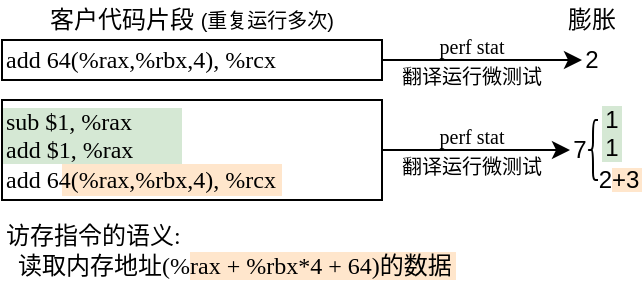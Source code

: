 <mxfile version="21.2.8" type="device">
  <diagram name="Page-1" id="1rrBglaB3LZoGl5ZTGws">
    <mxGraphModel dx="276" dy="174" grid="1" gridSize="10" guides="0" tooltips="1" connect="1" arrows="1" fold="1" page="1" pageScale="1" pageWidth="850" pageHeight="1100" math="0" shadow="0">
      <root>
        <mxCell id="0" />
        <mxCell id="1" parent="0" />
        <mxCell id="PWlss-yqlZrvm8QFaMVy-6" value="" style="rounded=0;whiteSpace=wrap;html=1;fillColor=#ffe6cc;strokeColor=none;" parent="1" vertex="1">
          <mxGeometry x="174" y="206" width="133" height="14" as="geometry" />
        </mxCell>
        <mxCell id="PWlss-yqlZrvm8QFaMVy-1" value="" style="rounded=0;whiteSpace=wrap;html=1;fillColor=#d5e8d4;strokeColor=none;" parent="1" vertex="1">
          <mxGeometry x="80" y="134" width="90" height="28" as="geometry" />
        </mxCell>
        <mxCell id="D6Ms4XIPVmdKDvfIZBXO-1" value="add 64(%rax,%rbx,4), %rcx" style="rounded=0;whiteSpace=wrap;html=1;fontFamily=mono;align=left;" parent="1" vertex="1">
          <mxGeometry x="80" y="100" width="190" height="20" as="geometry" />
        </mxCell>
        <mxCell id="D6Ms4XIPVmdKDvfIZBXO-3" value="客户代码片段&amp;nbsp;&lt;font style=&quot;font-size: 10px;&quot;&gt;(重复运行多次)&lt;/font&gt;" style="text;html=1;strokeColor=none;fillColor=none;align=center;verticalAlign=middle;whiteSpace=wrap;rounded=0;" parent="1" vertex="1">
          <mxGeometry x="80" y="80" width="190" height="20" as="geometry" />
        </mxCell>
        <mxCell id="D6Ms4XIPVmdKDvfIZBXO-4" value="膨胀" style="text;html=1;strokeColor=none;fillColor=none;align=center;verticalAlign=middle;whiteSpace=wrap;rounded=0;" parent="1" vertex="1">
          <mxGeometry x="350" y="80" width="50" height="20" as="geometry" />
        </mxCell>
        <mxCell id="D6Ms4XIPVmdKDvfIZBXO-6" value="" style="endArrow=classic;html=1;rounded=0;" parent="1" source="D6Ms4XIPVmdKDvfIZBXO-1" target="D6Ms4XIPVmdKDvfIZBXO-8" edge="1">
          <mxGeometry width="50" height="50" relative="1" as="geometry">
            <mxPoint x="330" y="150" as="sourcePoint" />
            <mxPoint x="370" y="110" as="targetPoint" />
          </mxGeometry>
        </mxCell>
        <mxCell id="D6Ms4XIPVmdKDvfIZBXO-7" value="&lt;font style=&quot;font-size: 10px;&quot; face=&quot;mono&quot;&gt;perf stat&lt;br style=&quot;border-color: var(--border-color);&quot;&gt;翻译运行微测试&lt;br&gt;&lt;/font&gt;" style="text;html=1;strokeColor=none;fillColor=none;align=center;verticalAlign=middle;whiteSpace=wrap;rounded=0;" parent="1" vertex="1">
          <mxGeometry x="270" y="95" width="90" height="30" as="geometry" />
        </mxCell>
        <mxCell id="D6Ms4XIPVmdKDvfIZBXO-8" value="2" style="text;html=1;strokeColor=none;fillColor=none;align=center;verticalAlign=middle;whiteSpace=wrap;rounded=0;" parent="1" vertex="1">
          <mxGeometry x="370" y="100" width="10" height="20" as="geometry" />
        </mxCell>
        <mxCell id="D6Ms4XIPVmdKDvfIZBXO-10" value="" style="endArrow=classic;html=1;rounded=0;" parent="1" source="D6Ms4XIPVmdKDvfIZBXO-9" target="D6Ms4XIPVmdKDvfIZBXO-12" edge="1">
          <mxGeometry width="50" height="50" relative="1" as="geometry">
            <mxPoint x="330" y="180" as="sourcePoint" />
            <mxPoint x="370" y="140" as="targetPoint" />
          </mxGeometry>
        </mxCell>
        <mxCell id="D6Ms4XIPVmdKDvfIZBXO-11" value="&lt;font style=&quot;font-size: 10px;&quot; face=&quot;mono&quot;&gt;perf stat&lt;br style=&quot;border-color: var(--border-color);&quot;&gt;翻译运行微测试&lt;br&gt;&lt;/font&gt;" style="text;html=1;strokeColor=none;fillColor=none;align=center;verticalAlign=middle;whiteSpace=wrap;rounded=0;" parent="1" vertex="1">
          <mxGeometry x="270" y="140" width="90" height="30" as="geometry" />
        </mxCell>
        <mxCell id="D6Ms4XIPVmdKDvfIZBXO-12" value="7" style="text;html=1;strokeColor=none;fillColor=none;align=center;verticalAlign=middle;whiteSpace=wrap;rounded=0;" parent="1" vertex="1">
          <mxGeometry x="364" y="140" width="10" height="30" as="geometry" />
        </mxCell>
        <mxCell id="D6Ms4XIPVmdKDvfIZBXO-13" value="&lt;font face=&quot;mono&quot;&gt;访存指令的语义:&lt;br&gt;&amp;nbsp; 读取内存地址(%rax + %rbx*4 + 64)的数据&lt;/font&gt;" style="text;html=1;strokeColor=none;fillColor=none;align=left;verticalAlign=middle;whiteSpace=wrap;rounded=0;" parent="1" vertex="1">
          <mxGeometry x="80" y="190" width="310" height="30" as="geometry" />
        </mxCell>
        <mxCell id="PWlss-yqlZrvm8QFaMVy-2" value="" style="rounded=0;whiteSpace=wrap;html=1;fillColor=#ffe6cc;strokeColor=none;" parent="1" vertex="1">
          <mxGeometry x="110" y="162" width="110" height="16" as="geometry" />
        </mxCell>
        <mxCell id="PWlss-yqlZrvm8QFaMVy-4" value="1" style="rounded=0;whiteSpace=wrap;html=1;fillColor=#d5e8d4;strokeColor=none;" parent="1" vertex="1">
          <mxGeometry x="380" y="133" width="10" height="14" as="geometry" />
        </mxCell>
        <mxCell id="PWlss-yqlZrvm8QFaMVy-5" value="" style="rounded=0;whiteSpace=wrap;html=1;fillColor=#ffe6cc;strokeColor=none;" parent="1" vertex="1">
          <mxGeometry x="385" y="164" width="15" height="12" as="geometry" />
        </mxCell>
        <mxCell id="D6Ms4XIPVmdKDvfIZBXO-9" value="sub $1, %rax&lt;br&gt;add $1, %rax&lt;br&gt;add 64(%rax,%rbx,4), %rcx" style="rounded=0;whiteSpace=wrap;html=1;fontFamily=mono;align=left;fillColor=none;" parent="1" vertex="1">
          <mxGeometry x="80" y="130" width="190" height="50" as="geometry" />
        </mxCell>
        <mxCell id="PWlss-yqlZrvm8QFaMVy-8" value="" style="shape=curlyBracket;whiteSpace=wrap;html=1;rounded=1;labelPosition=left;verticalLabelPosition=middle;align=right;verticalAlign=middle;" parent="1" vertex="1">
          <mxGeometry x="373" y="140" width="5" height="30" as="geometry" />
        </mxCell>
        <mxCell id="PWlss-yqlZrvm8QFaMVy-9" value="1" style="rounded=0;whiteSpace=wrap;html=1;fillColor=#d5e8d4;strokeColor=none;" parent="1" vertex="1">
          <mxGeometry x="380" y="147" width="10" height="14" as="geometry" />
        </mxCell>
        <mxCell id="PWlss-yqlZrvm8QFaMVy-10" value="2+3" style="rounded=0;whiteSpace=wrap;html=1;fillColor=none;strokeColor=none;" parent="1" vertex="1">
          <mxGeometry x="377" y="164" width="23" height="12" as="geometry" />
        </mxCell>
      </root>
    </mxGraphModel>
  </diagram>
</mxfile>
